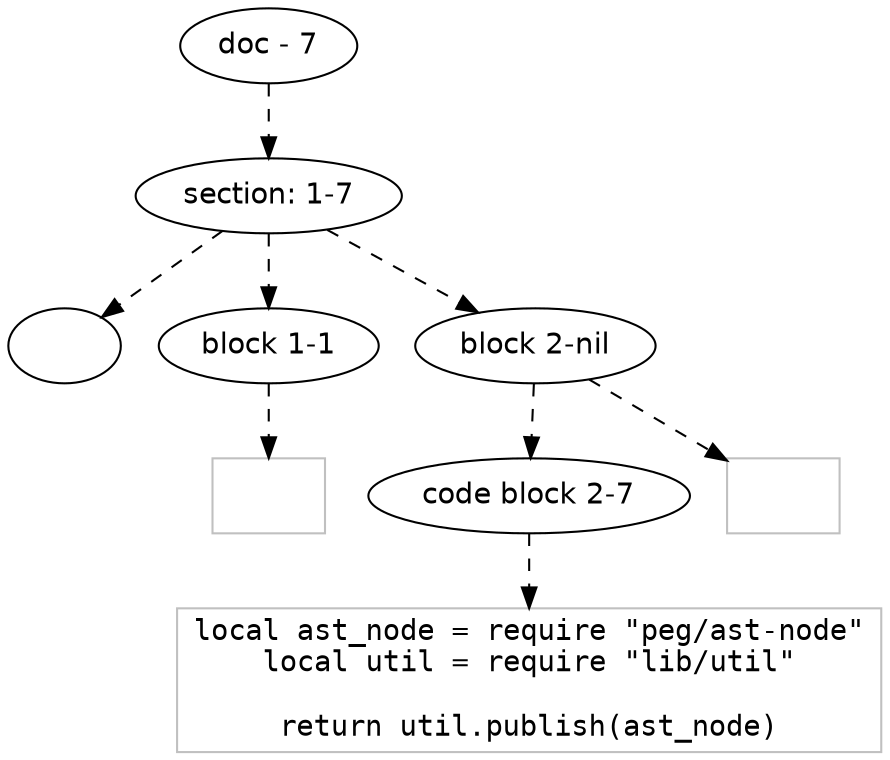 digraph hierarchy {

node [fontname=Helvetica]
edge [style=dashed]

doc_0 [label="doc - 7"]

doc_0 -> { section_1}
{rank=same; section_1}

section_1 [label="section: 1-7"]

section_1 -> { header_2 block_3 block_4}
{rank=same; header_2 block_3 block_4}

header_2 [label=""]
block_3 [label="block 1-1"]
block_4 [label="block 2-nil"]


block_3 -> leaf_5
leaf_5  [color=Gray,shape=rectangle,fontname=Inconsolata,label=""]block_4 -> { codeblock_6}
{rank=same; codeblock_6}

codeblock_6 [label="code block 2-7"]


codeblock_6 -> leaf_7
leaf_7  [color=Gray,shape=rectangle,fontname=Inconsolata,label="local ast_node = require \"peg/ast-node\"
local util = require \"lib/util\"

return util.publish(ast_node)
"]
block_4 -> leaf_8
leaf_8  [color=Gray,shape=rectangle,fontname=Inconsolata,label="
"]
}
